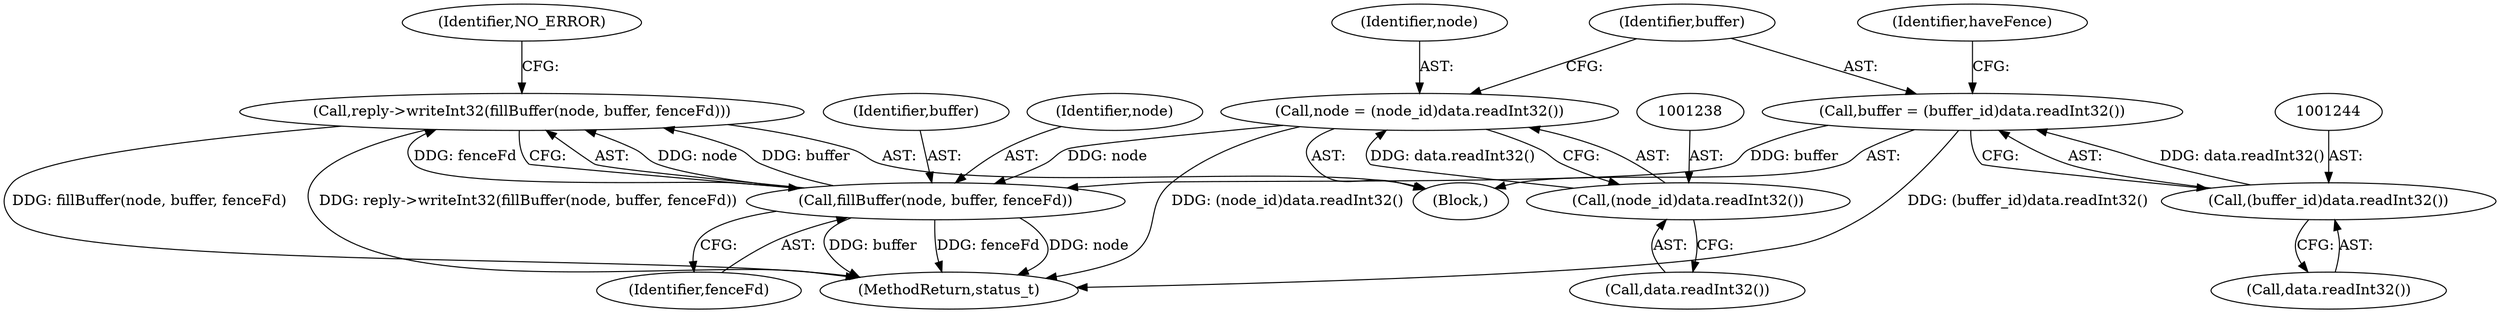digraph "0_Android_0bb5ced60304da7f61478ffd359e7ba65d72f181@API" {
"1001252" [label="(Call,reply->writeInt32(fillBuffer(node, buffer, fenceFd)))"];
"1001253" [label="(Call,fillBuffer(node, buffer, fenceFd))"];
"1001235" [label="(Call,node = (node_id)data.readInt32())"];
"1001237" [label="(Call,(node_id)data.readInt32())"];
"1001241" [label="(Call,buffer = (buffer_id)data.readInt32())"];
"1001243" [label="(Call,(buffer_id)data.readInt32())"];
"1001235" [label="(Call,node = (node_id)data.readInt32())"];
"1001241" [label="(Call,buffer = (buffer_id)data.readInt32())"];
"1001236" [label="(Identifier,node)"];
"1001239" [label="(Call,data.readInt32())"];
"1001237" [label="(Call,(node_id)data.readInt32())"];
"1001242" [label="(Identifier,buffer)"];
"1001258" [label="(Identifier,NO_ERROR)"];
"1001248" [label="(Identifier,haveFence)"];
"1001252" [label="(Call,reply->writeInt32(fillBuffer(node, buffer, fenceFd)))"];
"1001229" [label="(Block,)"];
"1001245" [label="(Call,data.readInt32())"];
"1001256" [label="(Identifier,fenceFd)"];
"1001255" [label="(Identifier,buffer)"];
"1001353" [label="(MethodReturn,status_t)"];
"1001253" [label="(Call,fillBuffer(node, buffer, fenceFd))"];
"1001254" [label="(Identifier,node)"];
"1001243" [label="(Call,(buffer_id)data.readInt32())"];
"1001252" -> "1001229"  [label="AST: "];
"1001252" -> "1001253"  [label="CFG: "];
"1001253" -> "1001252"  [label="AST: "];
"1001258" -> "1001252"  [label="CFG: "];
"1001252" -> "1001353"  [label="DDG: fillBuffer(node, buffer, fenceFd)"];
"1001252" -> "1001353"  [label="DDG: reply->writeInt32(fillBuffer(node, buffer, fenceFd))"];
"1001253" -> "1001252"  [label="DDG: node"];
"1001253" -> "1001252"  [label="DDG: buffer"];
"1001253" -> "1001252"  [label="DDG: fenceFd"];
"1001253" -> "1001256"  [label="CFG: "];
"1001254" -> "1001253"  [label="AST: "];
"1001255" -> "1001253"  [label="AST: "];
"1001256" -> "1001253"  [label="AST: "];
"1001253" -> "1001353"  [label="DDG: node"];
"1001253" -> "1001353"  [label="DDG: buffer"];
"1001253" -> "1001353"  [label="DDG: fenceFd"];
"1001235" -> "1001253"  [label="DDG: node"];
"1001241" -> "1001253"  [label="DDG: buffer"];
"1001235" -> "1001229"  [label="AST: "];
"1001235" -> "1001237"  [label="CFG: "];
"1001236" -> "1001235"  [label="AST: "];
"1001237" -> "1001235"  [label="AST: "];
"1001242" -> "1001235"  [label="CFG: "];
"1001235" -> "1001353"  [label="DDG: (node_id)data.readInt32()"];
"1001237" -> "1001235"  [label="DDG: data.readInt32()"];
"1001237" -> "1001239"  [label="CFG: "];
"1001238" -> "1001237"  [label="AST: "];
"1001239" -> "1001237"  [label="AST: "];
"1001241" -> "1001229"  [label="AST: "];
"1001241" -> "1001243"  [label="CFG: "];
"1001242" -> "1001241"  [label="AST: "];
"1001243" -> "1001241"  [label="AST: "];
"1001248" -> "1001241"  [label="CFG: "];
"1001241" -> "1001353"  [label="DDG: (buffer_id)data.readInt32()"];
"1001243" -> "1001241"  [label="DDG: data.readInt32()"];
"1001243" -> "1001245"  [label="CFG: "];
"1001244" -> "1001243"  [label="AST: "];
"1001245" -> "1001243"  [label="AST: "];
}
